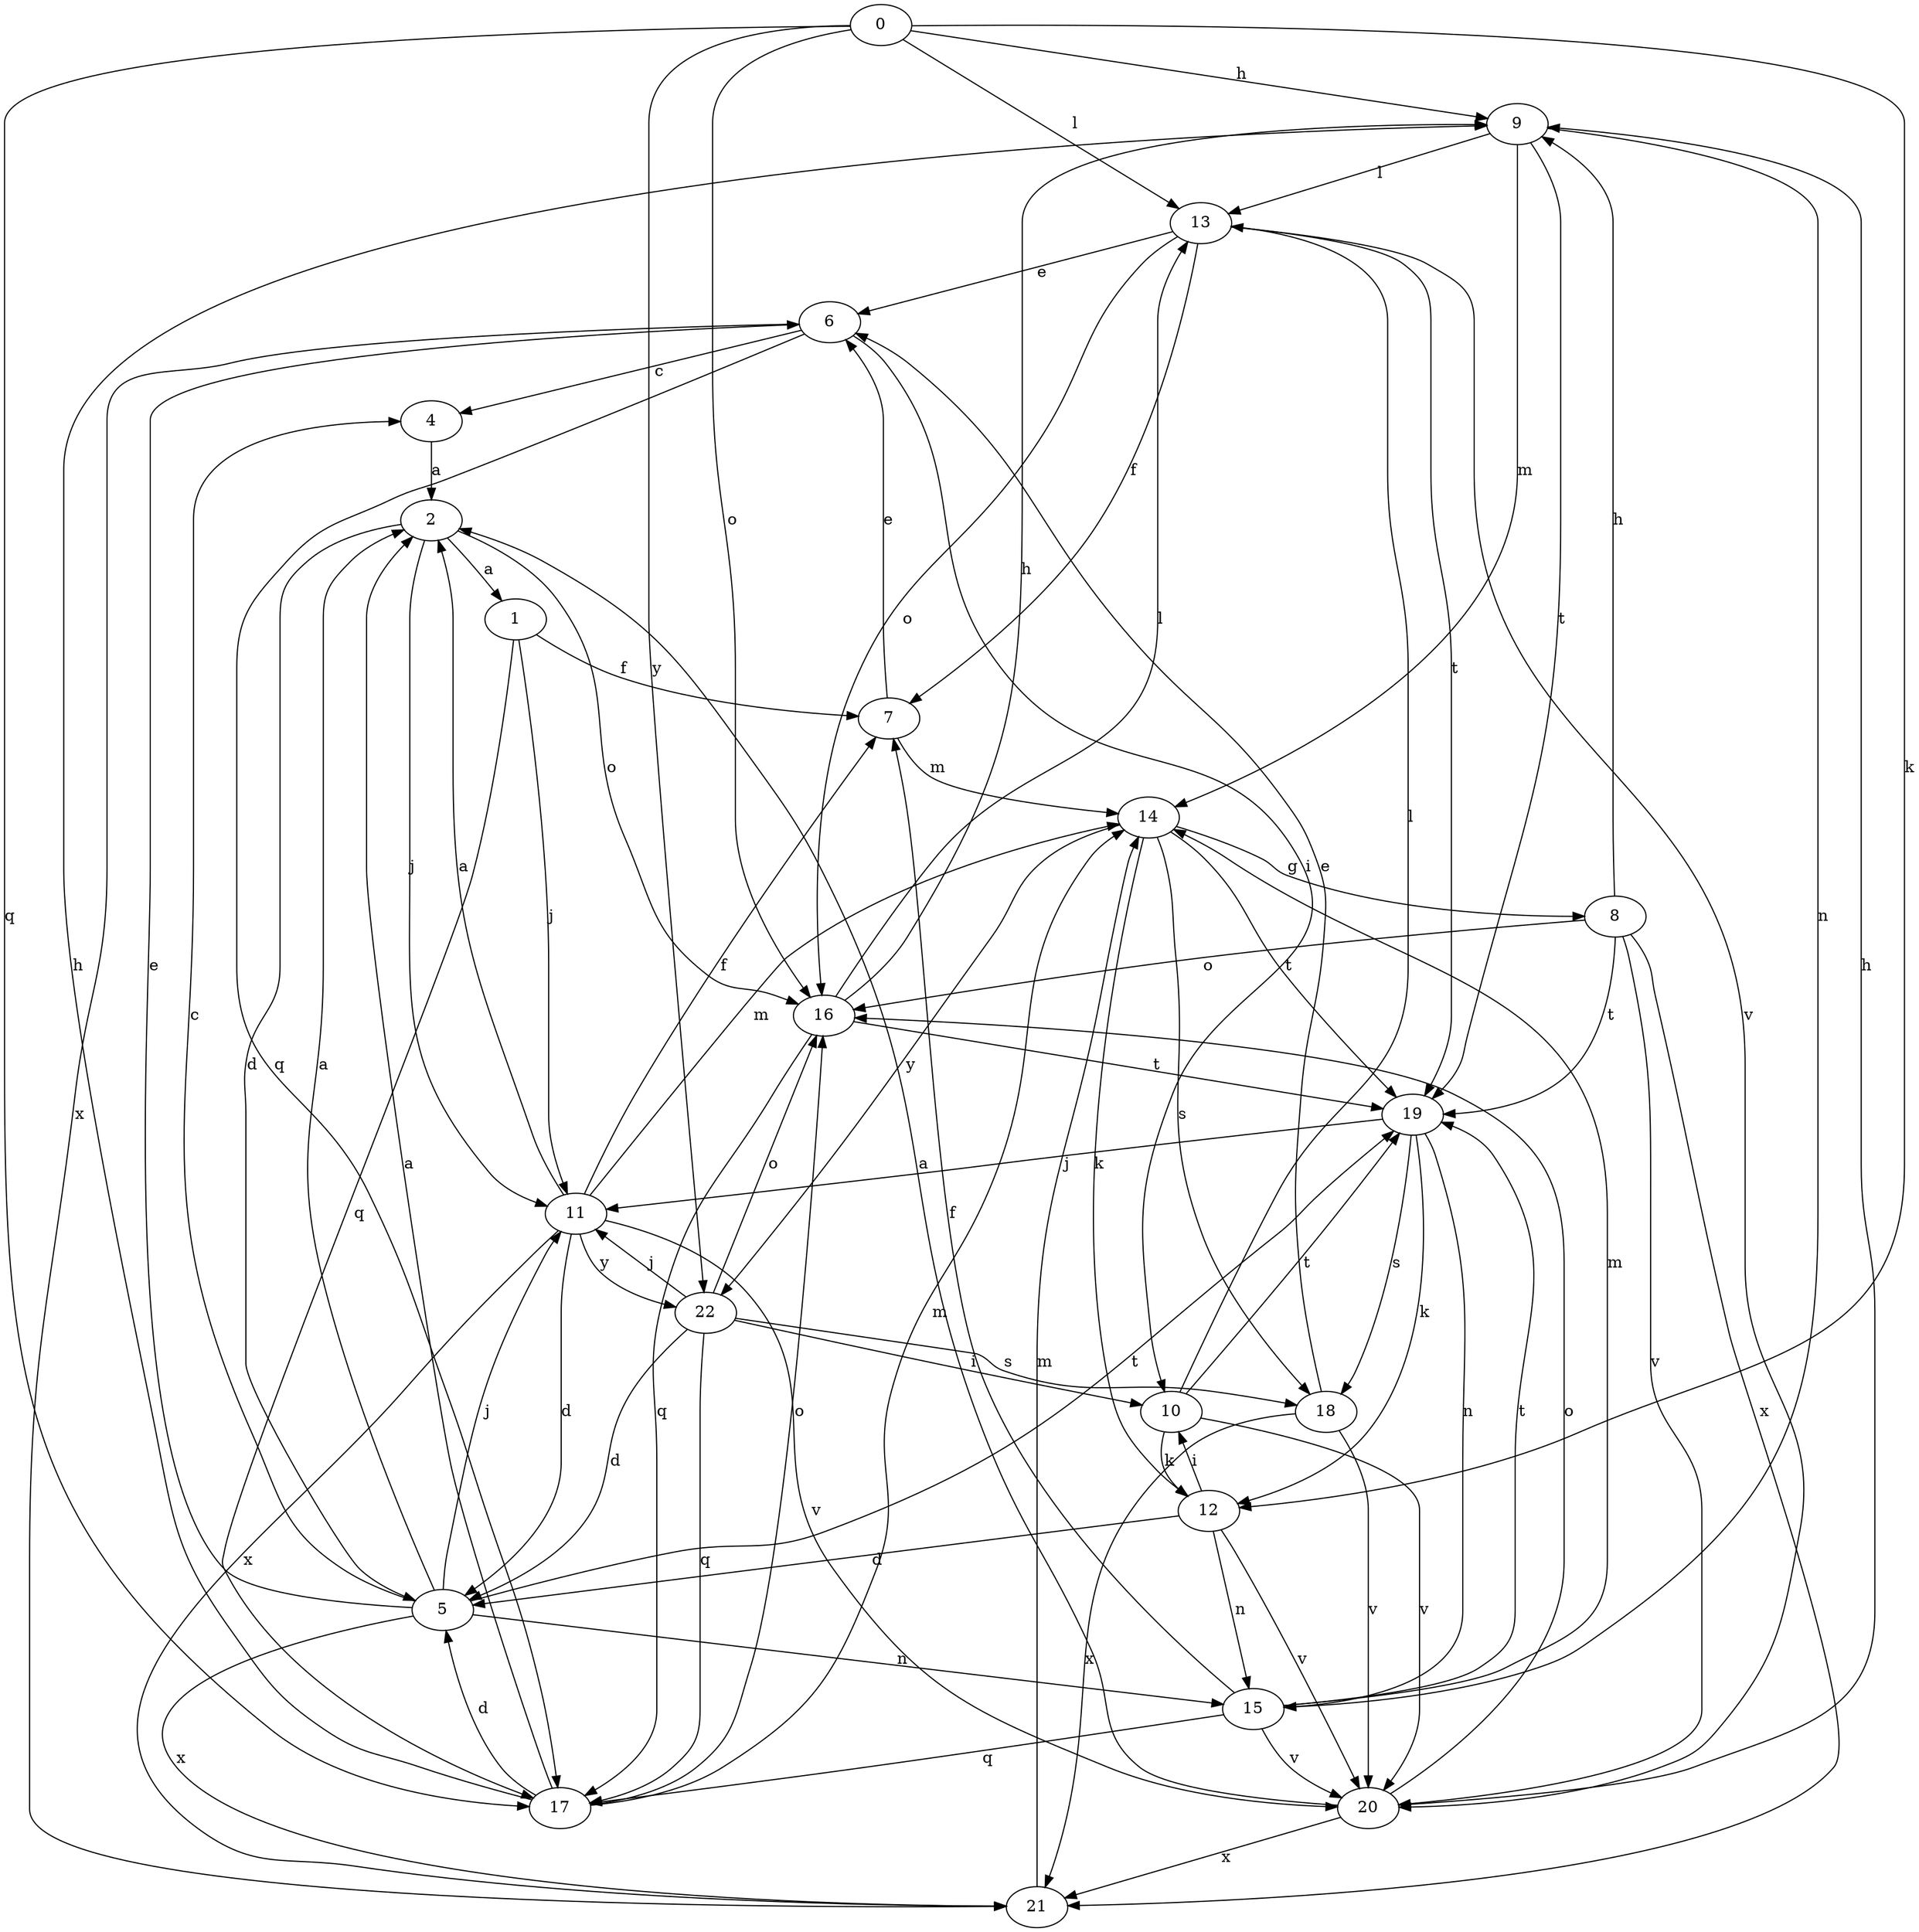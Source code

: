 strict digraph  {
0;
1;
2;
4;
5;
6;
7;
8;
9;
10;
11;
12;
13;
14;
15;
16;
17;
18;
19;
20;
21;
22;
0 -> 9  [label=h];
0 -> 12  [label=k];
0 -> 13  [label=l];
0 -> 16  [label=o];
0 -> 17  [label=q];
0 -> 22  [label=y];
1 -> 7  [label=f];
1 -> 11  [label=j];
1 -> 17  [label=q];
2 -> 1  [label=a];
2 -> 5  [label=d];
2 -> 11  [label=j];
2 -> 16  [label=o];
4 -> 2  [label=a];
5 -> 2  [label=a];
5 -> 4  [label=c];
5 -> 6  [label=e];
5 -> 11  [label=j];
5 -> 15  [label=n];
5 -> 19  [label=t];
5 -> 21  [label=x];
6 -> 4  [label=c];
6 -> 10  [label=i];
6 -> 17  [label=q];
6 -> 21  [label=x];
7 -> 6  [label=e];
7 -> 14  [label=m];
8 -> 9  [label=h];
8 -> 16  [label=o];
8 -> 19  [label=t];
8 -> 20  [label=v];
8 -> 21  [label=x];
9 -> 13  [label=l];
9 -> 14  [label=m];
9 -> 15  [label=n];
9 -> 19  [label=t];
10 -> 12  [label=k];
10 -> 13  [label=l];
10 -> 19  [label=t];
10 -> 20  [label=v];
11 -> 2  [label=a];
11 -> 5  [label=d];
11 -> 7  [label=f];
11 -> 14  [label=m];
11 -> 20  [label=v];
11 -> 21  [label=x];
11 -> 22  [label=y];
12 -> 5  [label=d];
12 -> 10  [label=i];
12 -> 15  [label=n];
12 -> 20  [label=v];
13 -> 6  [label=e];
13 -> 7  [label=f];
13 -> 16  [label=o];
13 -> 19  [label=t];
13 -> 20  [label=v];
14 -> 8  [label=g];
14 -> 12  [label=k];
14 -> 18  [label=s];
14 -> 19  [label=t];
14 -> 22  [label=y];
15 -> 7  [label=f];
15 -> 14  [label=m];
15 -> 17  [label=q];
15 -> 19  [label=t];
15 -> 20  [label=v];
16 -> 9  [label=h];
16 -> 13  [label=l];
16 -> 17  [label=q];
16 -> 19  [label=t];
17 -> 2  [label=a];
17 -> 5  [label=d];
17 -> 9  [label=h];
17 -> 14  [label=m];
17 -> 16  [label=o];
18 -> 6  [label=e];
18 -> 20  [label=v];
18 -> 21  [label=x];
19 -> 11  [label=j];
19 -> 12  [label=k];
19 -> 15  [label=n];
19 -> 18  [label=s];
20 -> 2  [label=a];
20 -> 9  [label=h];
20 -> 16  [label=o];
20 -> 21  [label=x];
21 -> 14  [label=m];
22 -> 5  [label=d];
22 -> 10  [label=i];
22 -> 11  [label=j];
22 -> 16  [label=o];
22 -> 17  [label=q];
22 -> 18  [label=s];
}
